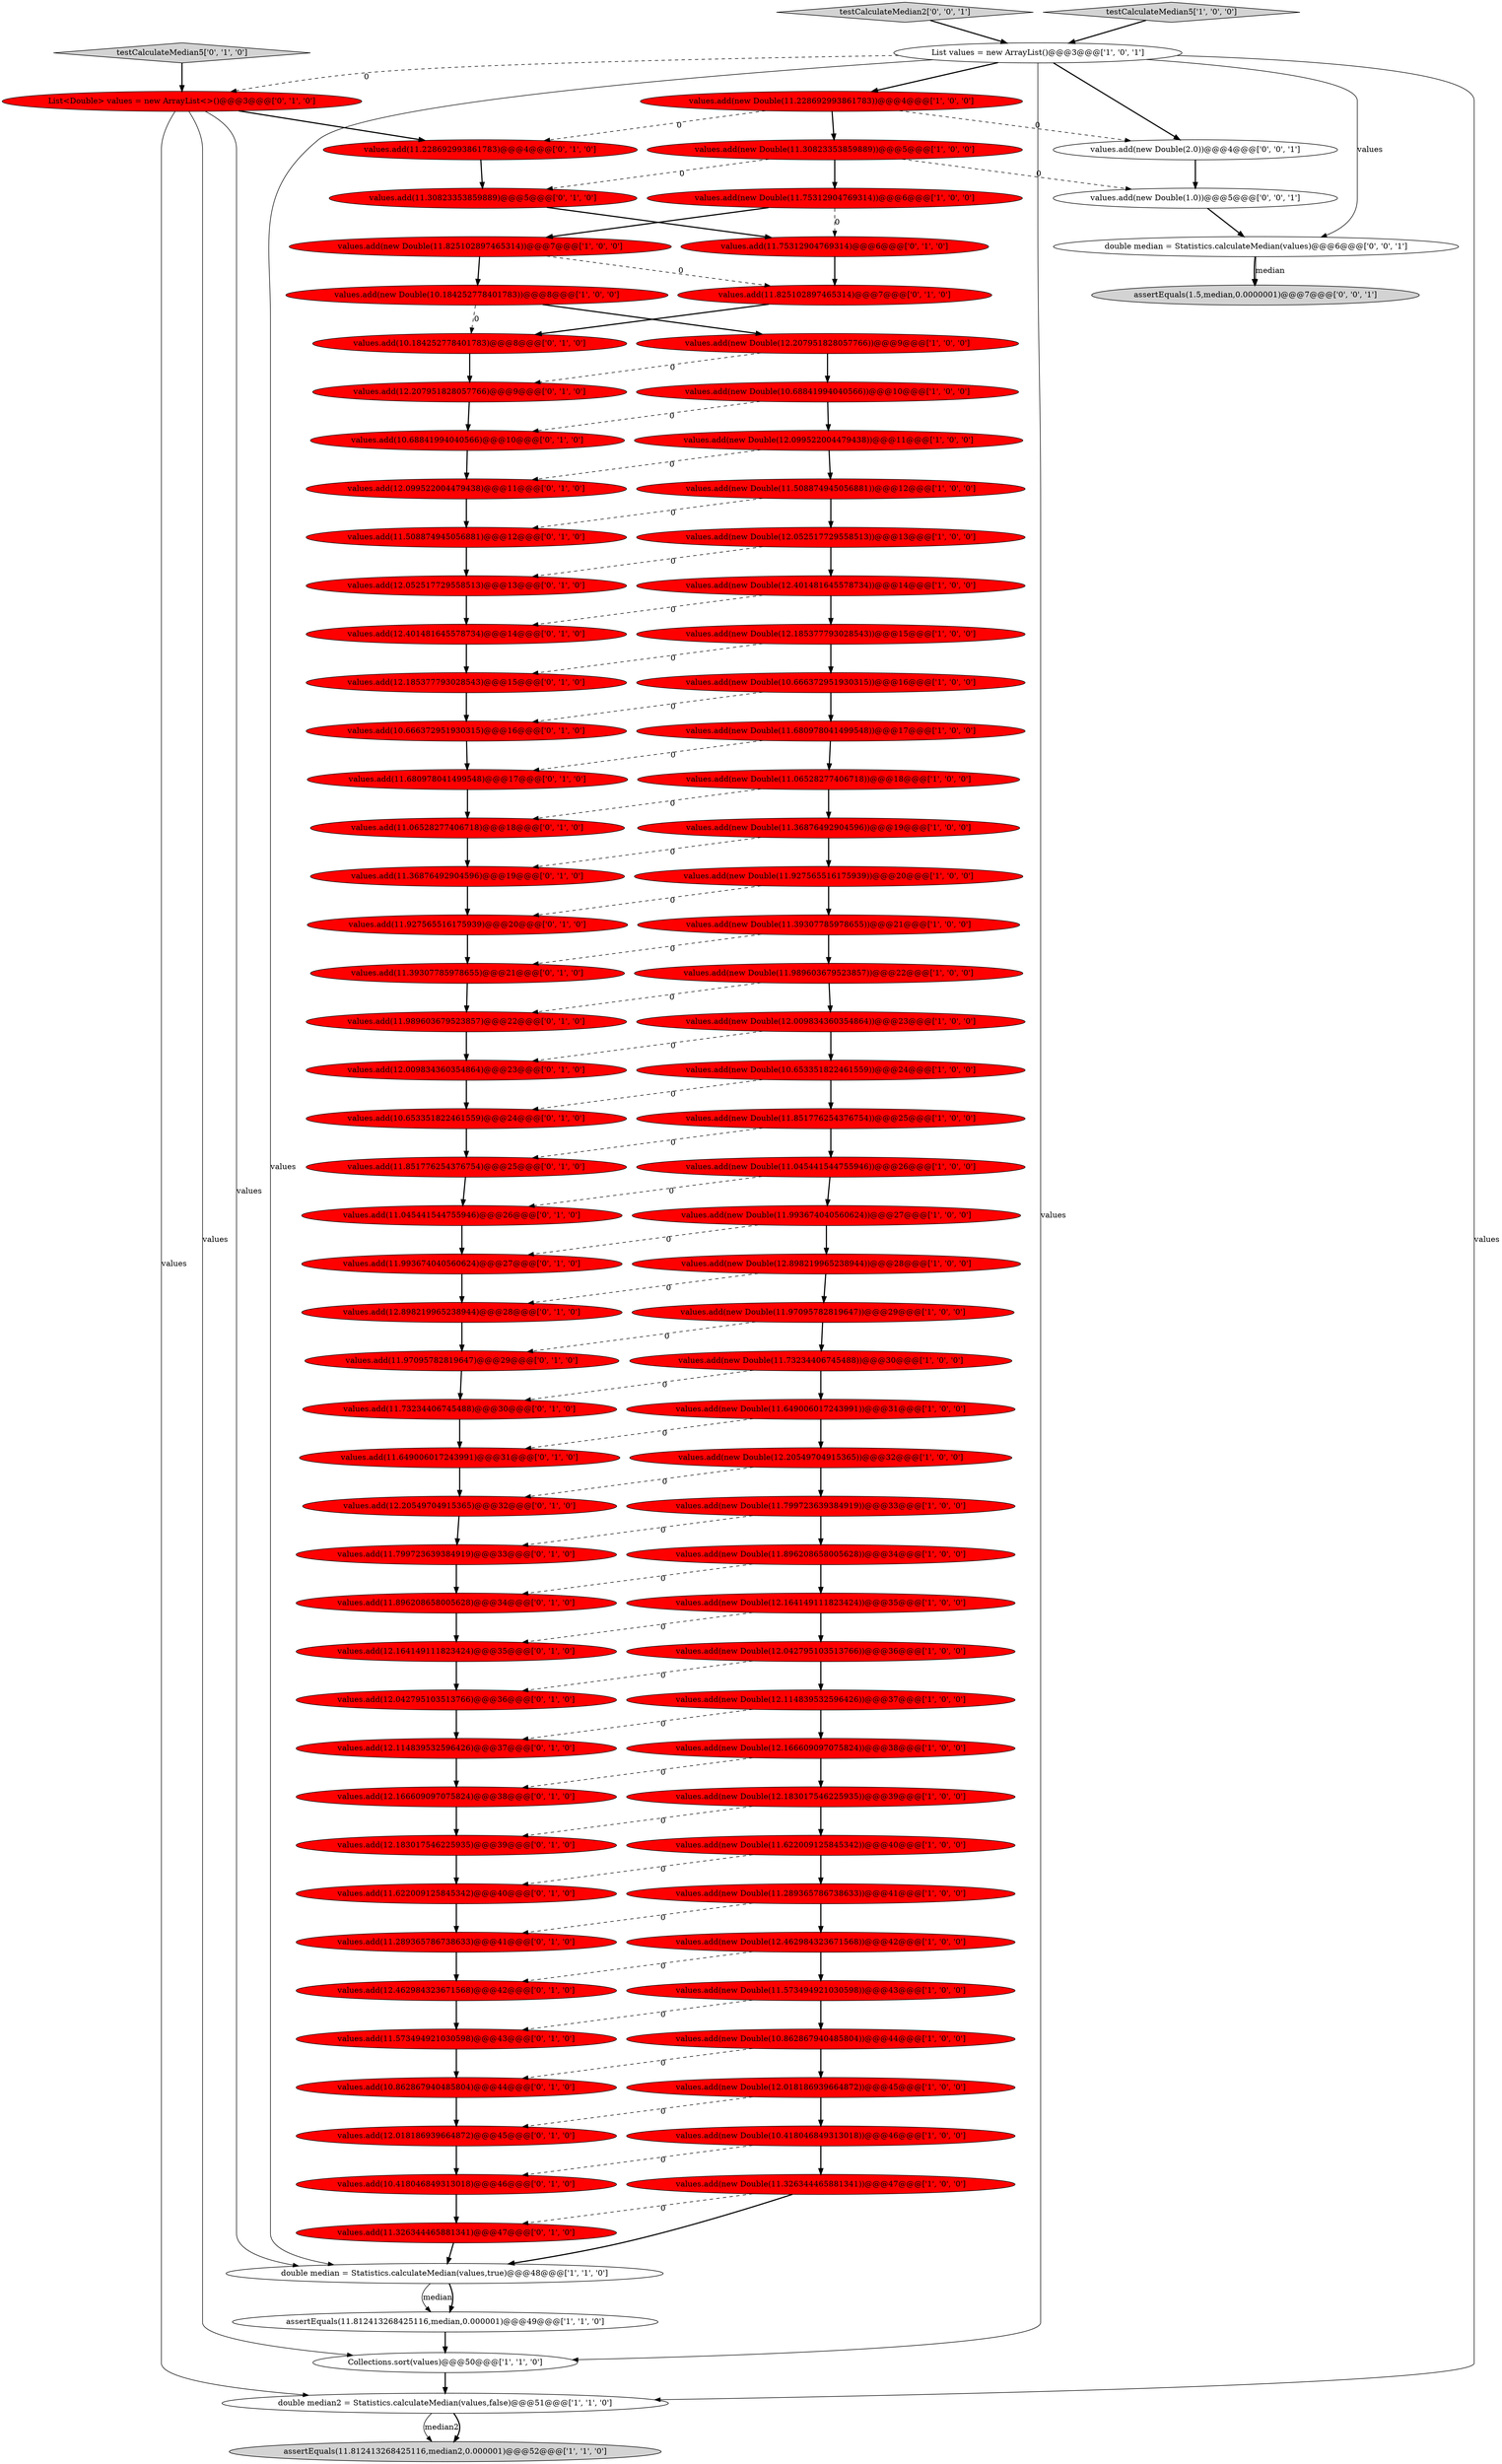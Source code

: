 digraph {
90 [style = filled, label = "values.add(11.326344465881341)@@@47@@@['0', '1', '0']", fillcolor = red, shape = ellipse image = "AAA1AAABBB2BBB"];
29 [style = filled, label = "values.add(new Double(12.401481645578734))@@@14@@@['1', '0', '0']", fillcolor = red, shape = ellipse image = "AAA1AAABBB1BBB"];
86 [style = filled, label = "values.add(11.508874945056881)@@@12@@@['0', '1', '0']", fillcolor = red, shape = ellipse image = "AAA1AAABBB2BBB"];
72 [style = filled, label = "values.add(11.825102897465314)@@@7@@@['0', '1', '0']", fillcolor = red, shape = ellipse image = "AAA1AAABBB2BBB"];
89 [style = filled, label = "values.add(10.418046849313018)@@@46@@@['0', '1', '0']", fillcolor = red, shape = ellipse image = "AAA1AAABBB2BBB"];
35 [style = filled, label = "assertEquals(11.812413268425116,median,0.000001)@@@49@@@['1', '1', '0']", fillcolor = white, shape = ellipse image = "AAA0AAABBB1BBB"];
21 [style = filled, label = "values.add(new Double(12.164149111823424))@@@35@@@['1', '0', '0']", fillcolor = red, shape = ellipse image = "AAA1AAABBB1BBB"];
11 [style = filled, label = "assertEquals(11.812413268425116,median2,0.000001)@@@52@@@['1', '1', '0']", fillcolor = lightgray, shape = ellipse image = "AAA0AAABBB1BBB"];
43 [style = filled, label = "values.add(new Double(11.825102897465314))@@@7@@@['1', '0', '0']", fillcolor = red, shape = ellipse image = "AAA1AAABBB1BBB"];
67 [style = filled, label = "values.add(11.73234406745488)@@@30@@@['0', '1', '0']", fillcolor = red, shape = ellipse image = "AAA1AAABBB2BBB"];
2 [style = filled, label = "values.add(new Double(12.207951828057766))@@@9@@@['1', '0', '0']", fillcolor = red, shape = ellipse image = "AAA1AAABBB1BBB"];
64 [style = filled, label = "values.add(12.462984323671568)@@@42@@@['0', '1', '0']", fillcolor = red, shape = ellipse image = "AAA1AAABBB2BBB"];
36 [style = filled, label = "values.add(new Double(11.30823353859889))@@@5@@@['1', '0', '0']", fillcolor = red, shape = ellipse image = "AAA1AAABBB1BBB"];
53 [style = filled, label = "values.add(12.009834360354864)@@@23@@@['0', '1', '0']", fillcolor = red, shape = ellipse image = "AAA1AAABBB2BBB"];
7 [style = filled, label = "values.add(new Double(11.508874945056881))@@@12@@@['1', '0', '0']", fillcolor = red, shape = ellipse image = "AAA1AAABBB1BBB"];
63 [style = filled, label = "values.add(12.114839532596426)@@@37@@@['0', '1', '0']", fillcolor = red, shape = ellipse image = "AAA1AAABBB2BBB"];
80 [style = filled, label = "values.add(12.20549704915365)@@@32@@@['0', '1', '0']", fillcolor = red, shape = ellipse image = "AAA1AAABBB2BBB"];
76 [style = filled, label = "values.add(11.573494921030598)@@@43@@@['0', '1', '0']", fillcolor = red, shape = ellipse image = "AAA1AAABBB2BBB"];
18 [style = filled, label = "values.add(new Double(10.666372951930315))@@@16@@@['1', '0', '0']", fillcolor = red, shape = ellipse image = "AAA1AAABBB1BBB"];
41 [style = filled, label = "values.add(new Double(11.75312904769314))@@@6@@@['1', '0', '0']", fillcolor = red, shape = ellipse image = "AAA1AAABBB1BBB"];
37 [style = filled, label = "values.add(new Double(11.896208658005628))@@@34@@@['1', '0', '0']", fillcolor = red, shape = ellipse image = "AAA1AAABBB1BBB"];
39 [style = filled, label = "values.add(new Double(11.573494921030598))@@@43@@@['1', '0', '0']", fillcolor = red, shape = ellipse image = "AAA1AAABBB1BBB"];
55 [style = filled, label = "values.add(12.185377793028543)@@@15@@@['0', '1', '0']", fillcolor = red, shape = ellipse image = "AAA1AAABBB2BBB"];
22 [style = filled, label = "double median = Statistics.calculateMedian(values,true)@@@48@@@['1', '1', '0']", fillcolor = white, shape = ellipse image = "AAA0AAABBB1BBB"];
19 [style = filled, label = "values.add(new Double(11.622009125845342))@@@40@@@['1', '0', '0']", fillcolor = red, shape = ellipse image = "AAA1AAABBB1BBB"];
56 [style = filled, label = "values.add(11.851776254376754)@@@25@@@['0', '1', '0']", fillcolor = red, shape = ellipse image = "AAA1AAABBB2BBB"];
57 [style = filled, label = "values.add(10.184252778401783)@@@8@@@['0', '1', '0']", fillcolor = red, shape = ellipse image = "AAA1AAABBB2BBB"];
0 [style = filled, label = "values.add(new Double(10.68841994040566))@@@10@@@['1', '0', '0']", fillcolor = red, shape = ellipse image = "AAA1AAABBB1BBB"];
98 [style = filled, label = "testCalculateMedian2['0', '0', '1']", fillcolor = lightgray, shape = diamond image = "AAA0AAABBB3BBB"];
101 [style = filled, label = "assertEquals(1.5,median,0.0000001)@@@7@@@['0', '0', '1']", fillcolor = lightgray, shape = ellipse image = "AAA0AAABBB3BBB"];
23 [style = filled, label = "double median2 = Statistics.calculateMedian(values,false)@@@51@@@['1', '1', '0']", fillcolor = white, shape = ellipse image = "AAA0AAABBB1BBB"];
13 [style = filled, label = "values.add(new Double(12.009834360354864))@@@23@@@['1', '0', '0']", fillcolor = red, shape = ellipse image = "AAA1AAABBB1BBB"];
24 [style = filled, label = "values.add(new Double(12.166609097075824))@@@38@@@['1', '0', '0']", fillcolor = red, shape = ellipse image = "AAA1AAABBB1BBB"];
70 [style = filled, label = "values.add(11.927565516175939)@@@20@@@['0', '1', '0']", fillcolor = red, shape = ellipse image = "AAA1AAABBB2BBB"];
33 [style = filled, label = "values.add(new Double(11.36876492904596))@@@19@@@['1', '0', '0']", fillcolor = red, shape = ellipse image = "AAA1AAABBB1BBB"];
68 [style = filled, label = "values.add(11.993674040560624)@@@27@@@['0', '1', '0']", fillcolor = red, shape = ellipse image = "AAA1AAABBB2BBB"];
97 [style = filled, label = "values.add(new Double(1.0))@@@5@@@['0', '0', '1']", fillcolor = white, shape = ellipse image = "AAA0AAABBB3BBB"];
14 [style = filled, label = "testCalculateMedian5['1', '0', '0']", fillcolor = lightgray, shape = diamond image = "AAA0AAABBB1BBB"];
16 [style = filled, label = "values.add(new Double(11.993674040560624))@@@27@@@['1', '0', '0']", fillcolor = red, shape = ellipse image = "AAA1AAABBB1BBB"];
40 [style = filled, label = "values.add(new Double(11.97095782819647))@@@29@@@['1', '0', '0']", fillcolor = red, shape = ellipse image = "AAA1AAABBB1BBB"];
50 [style = filled, label = "values.add(new Double(10.653351822461559))@@@24@@@['1', '0', '0']", fillcolor = red, shape = ellipse image = "AAA1AAABBB1BBB"];
5 [style = filled, label = "values.add(new Double(11.045441544755946))@@@26@@@['1', '0', '0']", fillcolor = red, shape = ellipse image = "AAA1AAABBB1BBB"];
65 [style = filled, label = "values.add(11.289365786738633)@@@41@@@['0', '1', '0']", fillcolor = red, shape = ellipse image = "AAA1AAABBB2BBB"];
30 [style = filled, label = "values.add(new Double(11.73234406745488))@@@30@@@['1', '0', '0']", fillcolor = red, shape = ellipse image = "AAA1AAABBB1BBB"];
74 [style = filled, label = "values.add(11.30823353859889)@@@5@@@['0', '1', '0']", fillcolor = red, shape = ellipse image = "AAA1AAABBB2BBB"];
17 [style = filled, label = "values.add(new Double(12.099522004479438))@@@11@@@['1', '0', '0']", fillcolor = red, shape = ellipse image = "AAA1AAABBB1BBB"];
94 [style = filled, label = "values.add(12.042795103513766)@@@36@@@['0', '1', '0']", fillcolor = red, shape = ellipse image = "AAA1AAABBB2BBB"];
10 [style = filled, label = "Collections.sort(values)@@@50@@@['1', '1', '0']", fillcolor = white, shape = ellipse image = "AAA0AAABBB1BBB"];
48 [style = filled, label = "List values = new ArrayList()@@@3@@@['1', '0', '1']", fillcolor = white, shape = ellipse image = "AAA0AAABBB1BBB"];
93 [style = filled, label = "values.add(12.052517729558513)@@@13@@@['0', '1', '0']", fillcolor = red, shape = ellipse image = "AAA1AAABBB2BBB"];
38 [style = filled, label = "values.add(new Double(12.183017546225935))@@@39@@@['1', '0', '0']", fillcolor = red, shape = ellipse image = "AAA1AAABBB1BBB"];
83 [style = filled, label = "values.add(11.75312904769314)@@@6@@@['0', '1', '0']", fillcolor = red, shape = ellipse image = "AAA1AAABBB2BBB"];
96 [style = filled, label = "values.add(11.36876492904596)@@@19@@@['0', '1', '0']", fillcolor = red, shape = ellipse image = "AAA1AAABBB2BBB"];
27 [style = filled, label = "values.add(new Double(11.851776254376754))@@@25@@@['1', '0', '0']", fillcolor = red, shape = ellipse image = "AAA1AAABBB1BBB"];
95 [style = filled, label = "values.add(12.166609097075824)@@@38@@@['0', '1', '0']", fillcolor = red, shape = ellipse image = "AAA1AAABBB2BBB"];
20 [style = filled, label = "values.add(new Double(12.114839532596426))@@@37@@@['1', '0', '0']", fillcolor = red, shape = ellipse image = "AAA1AAABBB1BBB"];
42 [style = filled, label = "values.add(new Double(10.862867940485804))@@@44@@@['1', '0', '0']", fillcolor = red, shape = ellipse image = "AAA1AAABBB1BBB"];
84 [style = filled, label = "values.add(12.401481645578734)@@@14@@@['0', '1', '0']", fillcolor = red, shape = ellipse image = "AAA1AAABBB2BBB"];
34 [style = filled, label = "values.add(new Double(12.042795103513766))@@@36@@@['1', '0', '0']", fillcolor = red, shape = ellipse image = "AAA1AAABBB1BBB"];
79 [style = filled, label = "values.add(12.898219965238944)@@@28@@@['0', '1', '0']", fillcolor = red, shape = ellipse image = "AAA1AAABBB2BBB"];
92 [style = filled, label = "values.add(12.164149111823424)@@@35@@@['0', '1', '0']", fillcolor = red, shape = ellipse image = "AAA1AAABBB2BBB"];
8 [style = filled, label = "values.add(new Double(11.228692993861783))@@@4@@@['1', '0', '0']", fillcolor = red, shape = ellipse image = "AAA1AAABBB1BBB"];
75 [style = filled, label = "values.add(11.06528277406718)@@@18@@@['0', '1', '0']", fillcolor = red, shape = ellipse image = "AAA1AAABBB2BBB"];
12 [style = filled, label = "values.add(new Double(11.649006017243991))@@@31@@@['1', '0', '0']", fillcolor = red, shape = ellipse image = "AAA1AAABBB1BBB"];
25 [style = filled, label = "values.add(new Double(11.326344465881341))@@@47@@@['1', '0', '0']", fillcolor = red, shape = ellipse image = "AAA1AAABBB1BBB"];
77 [style = filled, label = "values.add(11.228692993861783)@@@4@@@['0', '1', '0']", fillcolor = red, shape = ellipse image = "AAA1AAABBB2BBB"];
82 [style = filled, label = "values.add(11.680978041499548)@@@17@@@['0', '1', '0']", fillcolor = red, shape = ellipse image = "AAA1AAABBB2BBB"];
99 [style = filled, label = "values.add(new Double(2.0))@@@4@@@['0', '0', '1']", fillcolor = white, shape = ellipse image = "AAA0AAABBB3BBB"];
71 [style = filled, label = "values.add(10.666372951930315)@@@16@@@['0', '1', '0']", fillcolor = red, shape = ellipse image = "AAA1AAABBB2BBB"];
3 [style = filled, label = "values.add(new Double(12.898219965238944))@@@28@@@['1', '0', '0']", fillcolor = red, shape = ellipse image = "AAA1AAABBB1BBB"];
44 [style = filled, label = "values.add(new Double(11.927565516175939))@@@20@@@['1', '0', '0']", fillcolor = red, shape = ellipse image = "AAA1AAABBB1BBB"];
62 [style = filled, label = "testCalculateMedian5['0', '1', '0']", fillcolor = lightgray, shape = diamond image = "AAA0AAABBB2BBB"];
78 [style = filled, label = "values.add(11.39307785978655)@@@21@@@['0', '1', '0']", fillcolor = red, shape = ellipse image = "AAA1AAABBB2BBB"];
47 [style = filled, label = "values.add(new Double(10.418046849313018))@@@46@@@['1', '0', '0']", fillcolor = red, shape = ellipse image = "AAA1AAABBB1BBB"];
81 [style = filled, label = "values.add(12.018186939664872)@@@45@@@['0', '1', '0']", fillcolor = red, shape = ellipse image = "AAA1AAABBB2BBB"];
100 [style = filled, label = "double median = Statistics.calculateMedian(values)@@@6@@@['0', '0', '1']", fillcolor = white, shape = ellipse image = "AAA0AAABBB3BBB"];
87 [style = filled, label = "values.add(11.045441544755946)@@@26@@@['0', '1', '0']", fillcolor = red, shape = ellipse image = "AAA1AAABBB2BBB"];
46 [style = filled, label = "values.add(new Double(11.06528277406718))@@@18@@@['1', '0', '0']", fillcolor = red, shape = ellipse image = "AAA1AAABBB1BBB"];
61 [style = filled, label = "values.add(12.099522004479438)@@@11@@@['0', '1', '0']", fillcolor = red, shape = ellipse image = "AAA1AAABBB2BBB"];
9 [style = filled, label = "values.add(new Double(12.20549704915365))@@@32@@@['1', '0', '0']", fillcolor = red, shape = ellipse image = "AAA1AAABBB1BBB"];
52 [style = filled, label = "values.add(11.989603679523857)@@@22@@@['0', '1', '0']", fillcolor = red, shape = ellipse image = "AAA1AAABBB2BBB"];
88 [style = filled, label = "values.add(12.183017546225935)@@@39@@@['0', '1', '0']", fillcolor = red, shape = ellipse image = "AAA1AAABBB2BBB"];
59 [style = filled, label = "values.add(11.799723639384919)@@@33@@@['0', '1', '0']", fillcolor = red, shape = ellipse image = "AAA1AAABBB2BBB"];
60 [style = filled, label = "values.add(11.97095782819647)@@@29@@@['0', '1', '0']", fillcolor = red, shape = ellipse image = "AAA1AAABBB2BBB"];
31 [style = filled, label = "values.add(new Double(12.018186939664872))@@@45@@@['1', '0', '0']", fillcolor = red, shape = ellipse image = "AAA1AAABBB1BBB"];
51 [style = filled, label = "values.add(11.622009125845342)@@@40@@@['0', '1', '0']", fillcolor = red, shape = ellipse image = "AAA1AAABBB2BBB"];
15 [style = filled, label = "values.add(new Double(11.680978041499548))@@@17@@@['1', '0', '0']", fillcolor = red, shape = ellipse image = "AAA1AAABBB1BBB"];
4 [style = filled, label = "values.add(new Double(11.799723639384919))@@@33@@@['1', '0', '0']", fillcolor = red, shape = ellipse image = "AAA1AAABBB1BBB"];
58 [style = filled, label = "values.add(10.862867940485804)@@@44@@@['0', '1', '0']", fillcolor = red, shape = ellipse image = "AAA1AAABBB2BBB"];
49 [style = filled, label = "values.add(new Double(12.462984323671568))@@@42@@@['1', '0', '0']", fillcolor = red, shape = ellipse image = "AAA1AAABBB1BBB"];
1 [style = filled, label = "values.add(new Double(11.289365786738633))@@@41@@@['1', '0', '0']", fillcolor = red, shape = ellipse image = "AAA1AAABBB1BBB"];
28 [style = filled, label = "values.add(new Double(12.185377793028543))@@@15@@@['1', '0', '0']", fillcolor = red, shape = ellipse image = "AAA1AAABBB1BBB"];
73 [style = filled, label = "values.add(11.896208658005628)@@@34@@@['0', '1', '0']", fillcolor = red, shape = ellipse image = "AAA1AAABBB2BBB"];
45 [style = filled, label = "values.add(new Double(10.184252778401783))@@@8@@@['1', '0', '0']", fillcolor = red, shape = ellipse image = "AAA1AAABBB1BBB"];
26 [style = filled, label = "values.add(new Double(12.052517729558513))@@@13@@@['1', '0', '0']", fillcolor = red, shape = ellipse image = "AAA1AAABBB1BBB"];
32 [style = filled, label = "values.add(new Double(11.39307785978655))@@@21@@@['1', '0', '0']", fillcolor = red, shape = ellipse image = "AAA1AAABBB1BBB"];
69 [style = filled, label = "values.add(12.207951828057766)@@@9@@@['0', '1', '0']", fillcolor = red, shape = ellipse image = "AAA1AAABBB2BBB"];
66 [style = filled, label = "List<Double> values = new ArrayList<>()@@@3@@@['0', '1', '0']", fillcolor = red, shape = ellipse image = "AAA1AAABBB2BBB"];
54 [style = filled, label = "values.add(10.68841994040566)@@@10@@@['0', '1', '0']", fillcolor = red, shape = ellipse image = "AAA1AAABBB2BBB"];
85 [style = filled, label = "values.add(10.653351822461559)@@@24@@@['0', '1', '0']", fillcolor = red, shape = ellipse image = "AAA1AAABBB2BBB"];
6 [style = filled, label = "values.add(new Double(11.989603679523857))@@@22@@@['1', '0', '0']", fillcolor = red, shape = ellipse image = "AAA1AAABBB1BBB"];
91 [style = filled, label = "values.add(11.649006017243991)@@@31@@@['0', '1', '0']", fillcolor = red, shape = ellipse image = "AAA1AAABBB2BBB"];
34->20 [style = bold, label=""];
25->22 [style = bold, label=""];
72->57 [style = bold, label=""];
74->83 [style = bold, label=""];
49->64 [style = dashed, label="0"];
31->81 [style = dashed, label="0"];
8->99 [style = dashed, label="0"];
12->9 [style = bold, label=""];
32->6 [style = bold, label=""];
99->97 [style = bold, label=""];
7->26 [style = bold, label=""];
19->1 [style = bold, label=""];
8->36 [style = bold, label=""];
32->78 [style = dashed, label="0"];
26->93 [style = dashed, label="0"];
49->39 [style = bold, label=""];
75->96 [style = bold, label=""];
82->75 [style = bold, label=""];
36->74 [style = dashed, label="0"];
50->85 [style = dashed, label="0"];
35->10 [style = bold, label=""];
27->5 [style = bold, label=""];
33->44 [style = bold, label=""];
81->89 [style = bold, label=""];
14->48 [style = bold, label=""];
93->84 [style = bold, label=""];
16->3 [style = bold, label=""];
21->92 [style = dashed, label="0"];
28->18 [style = bold, label=""];
95->88 [style = bold, label=""];
36->41 [style = bold, label=""];
96->70 [style = bold, label=""];
59->73 [style = bold, label=""];
0->17 [style = bold, label=""];
100->101 [style = solid, label="median"];
33->96 [style = dashed, label="0"];
22->35 [style = solid, label="median"];
18->15 [style = bold, label=""];
64->76 [style = bold, label=""];
37->21 [style = bold, label=""];
77->74 [style = bold, label=""];
66->22 [style = solid, label="values"];
1->65 [style = dashed, label="0"];
1->49 [style = bold, label=""];
24->38 [style = bold, label=""];
42->31 [style = bold, label=""];
0->54 [style = dashed, label="0"];
40->60 [style = dashed, label="0"];
43->45 [style = bold, label=""];
25->90 [style = dashed, label="0"];
47->25 [style = bold, label=""];
3->79 [style = dashed, label="0"];
36->97 [style = dashed, label="0"];
19->51 [style = dashed, label="0"];
2->69 [style = dashed, label="0"];
48->100 [style = solid, label="values"];
41->83 [style = dashed, label="0"];
44->32 [style = bold, label=""];
46->33 [style = bold, label=""];
12->91 [style = dashed, label="0"];
31->47 [style = bold, label=""];
4->59 [style = dashed, label="0"];
39->76 [style = dashed, label="0"];
79->60 [style = bold, label=""];
54->61 [style = bold, label=""];
39->42 [style = bold, label=""];
53->85 [style = bold, label=""];
41->43 [style = bold, label=""];
70->78 [style = bold, label=""];
28->55 [style = dashed, label="0"];
57->69 [style = bold, label=""];
43->72 [style = dashed, label="0"];
24->95 [style = dashed, label="0"];
63->95 [style = bold, label=""];
84->55 [style = bold, label=""];
23->11 [style = solid, label="median2"];
50->27 [style = bold, label=""];
90->22 [style = bold, label=""];
48->10 [style = solid, label="values"];
29->84 [style = dashed, label="0"];
68->79 [style = bold, label=""];
55->71 [style = bold, label=""];
21->34 [style = bold, label=""];
37->73 [style = dashed, label="0"];
66->23 [style = solid, label="values"];
80->59 [style = bold, label=""];
67->91 [style = bold, label=""];
27->56 [style = dashed, label="0"];
78->52 [style = bold, label=""];
73->92 [style = bold, label=""];
85->56 [style = bold, label=""];
62->66 [style = bold, label=""];
45->2 [style = bold, label=""];
48->99 [style = bold, label=""];
38->19 [style = bold, label=""];
18->71 [style = dashed, label="0"];
13->50 [style = bold, label=""];
6->52 [style = dashed, label="0"];
5->16 [style = bold, label=""];
2->0 [style = bold, label=""];
30->12 [style = bold, label=""];
42->58 [style = dashed, label="0"];
38->88 [style = dashed, label="0"];
10->23 [style = bold, label=""];
13->53 [style = dashed, label="0"];
6->13 [style = bold, label=""];
48->23 [style = solid, label="values"];
83->72 [style = bold, label=""];
51->65 [style = bold, label=""];
34->94 [style = dashed, label="0"];
40->30 [style = bold, label=""];
88->51 [style = bold, label=""];
23->11 [style = bold, label=""];
100->101 [style = bold, label=""];
22->35 [style = bold, label=""];
5->87 [style = dashed, label="0"];
44->70 [style = dashed, label="0"];
98->48 [style = bold, label=""];
66->77 [style = bold, label=""];
20->63 [style = dashed, label="0"];
52->53 [style = bold, label=""];
3->40 [style = bold, label=""];
61->86 [style = bold, label=""];
26->29 [style = bold, label=""];
9->4 [style = bold, label=""];
65->64 [style = bold, label=""];
69->54 [style = bold, label=""];
48->22 [style = solid, label="values"];
47->89 [style = dashed, label="0"];
48->8 [style = bold, label=""];
9->80 [style = dashed, label="0"];
58->81 [style = bold, label=""];
46->75 [style = dashed, label="0"];
29->28 [style = bold, label=""];
17->7 [style = bold, label=""];
66->10 [style = solid, label="values"];
86->93 [style = bold, label=""];
60->67 [style = bold, label=""];
16->68 [style = dashed, label="0"];
4->37 [style = bold, label=""];
71->82 [style = bold, label=""];
7->86 [style = dashed, label="0"];
91->80 [style = bold, label=""];
17->61 [style = dashed, label="0"];
45->57 [style = dashed, label="0"];
89->90 [style = bold, label=""];
15->46 [style = bold, label=""];
92->94 [style = bold, label=""];
97->100 [style = bold, label=""];
48->66 [style = dashed, label="0"];
76->58 [style = bold, label=""];
30->67 [style = dashed, label="0"];
20->24 [style = bold, label=""];
15->82 [style = dashed, label="0"];
87->68 [style = bold, label=""];
94->63 [style = bold, label=""];
56->87 [style = bold, label=""];
8->77 [style = dashed, label="0"];
}
